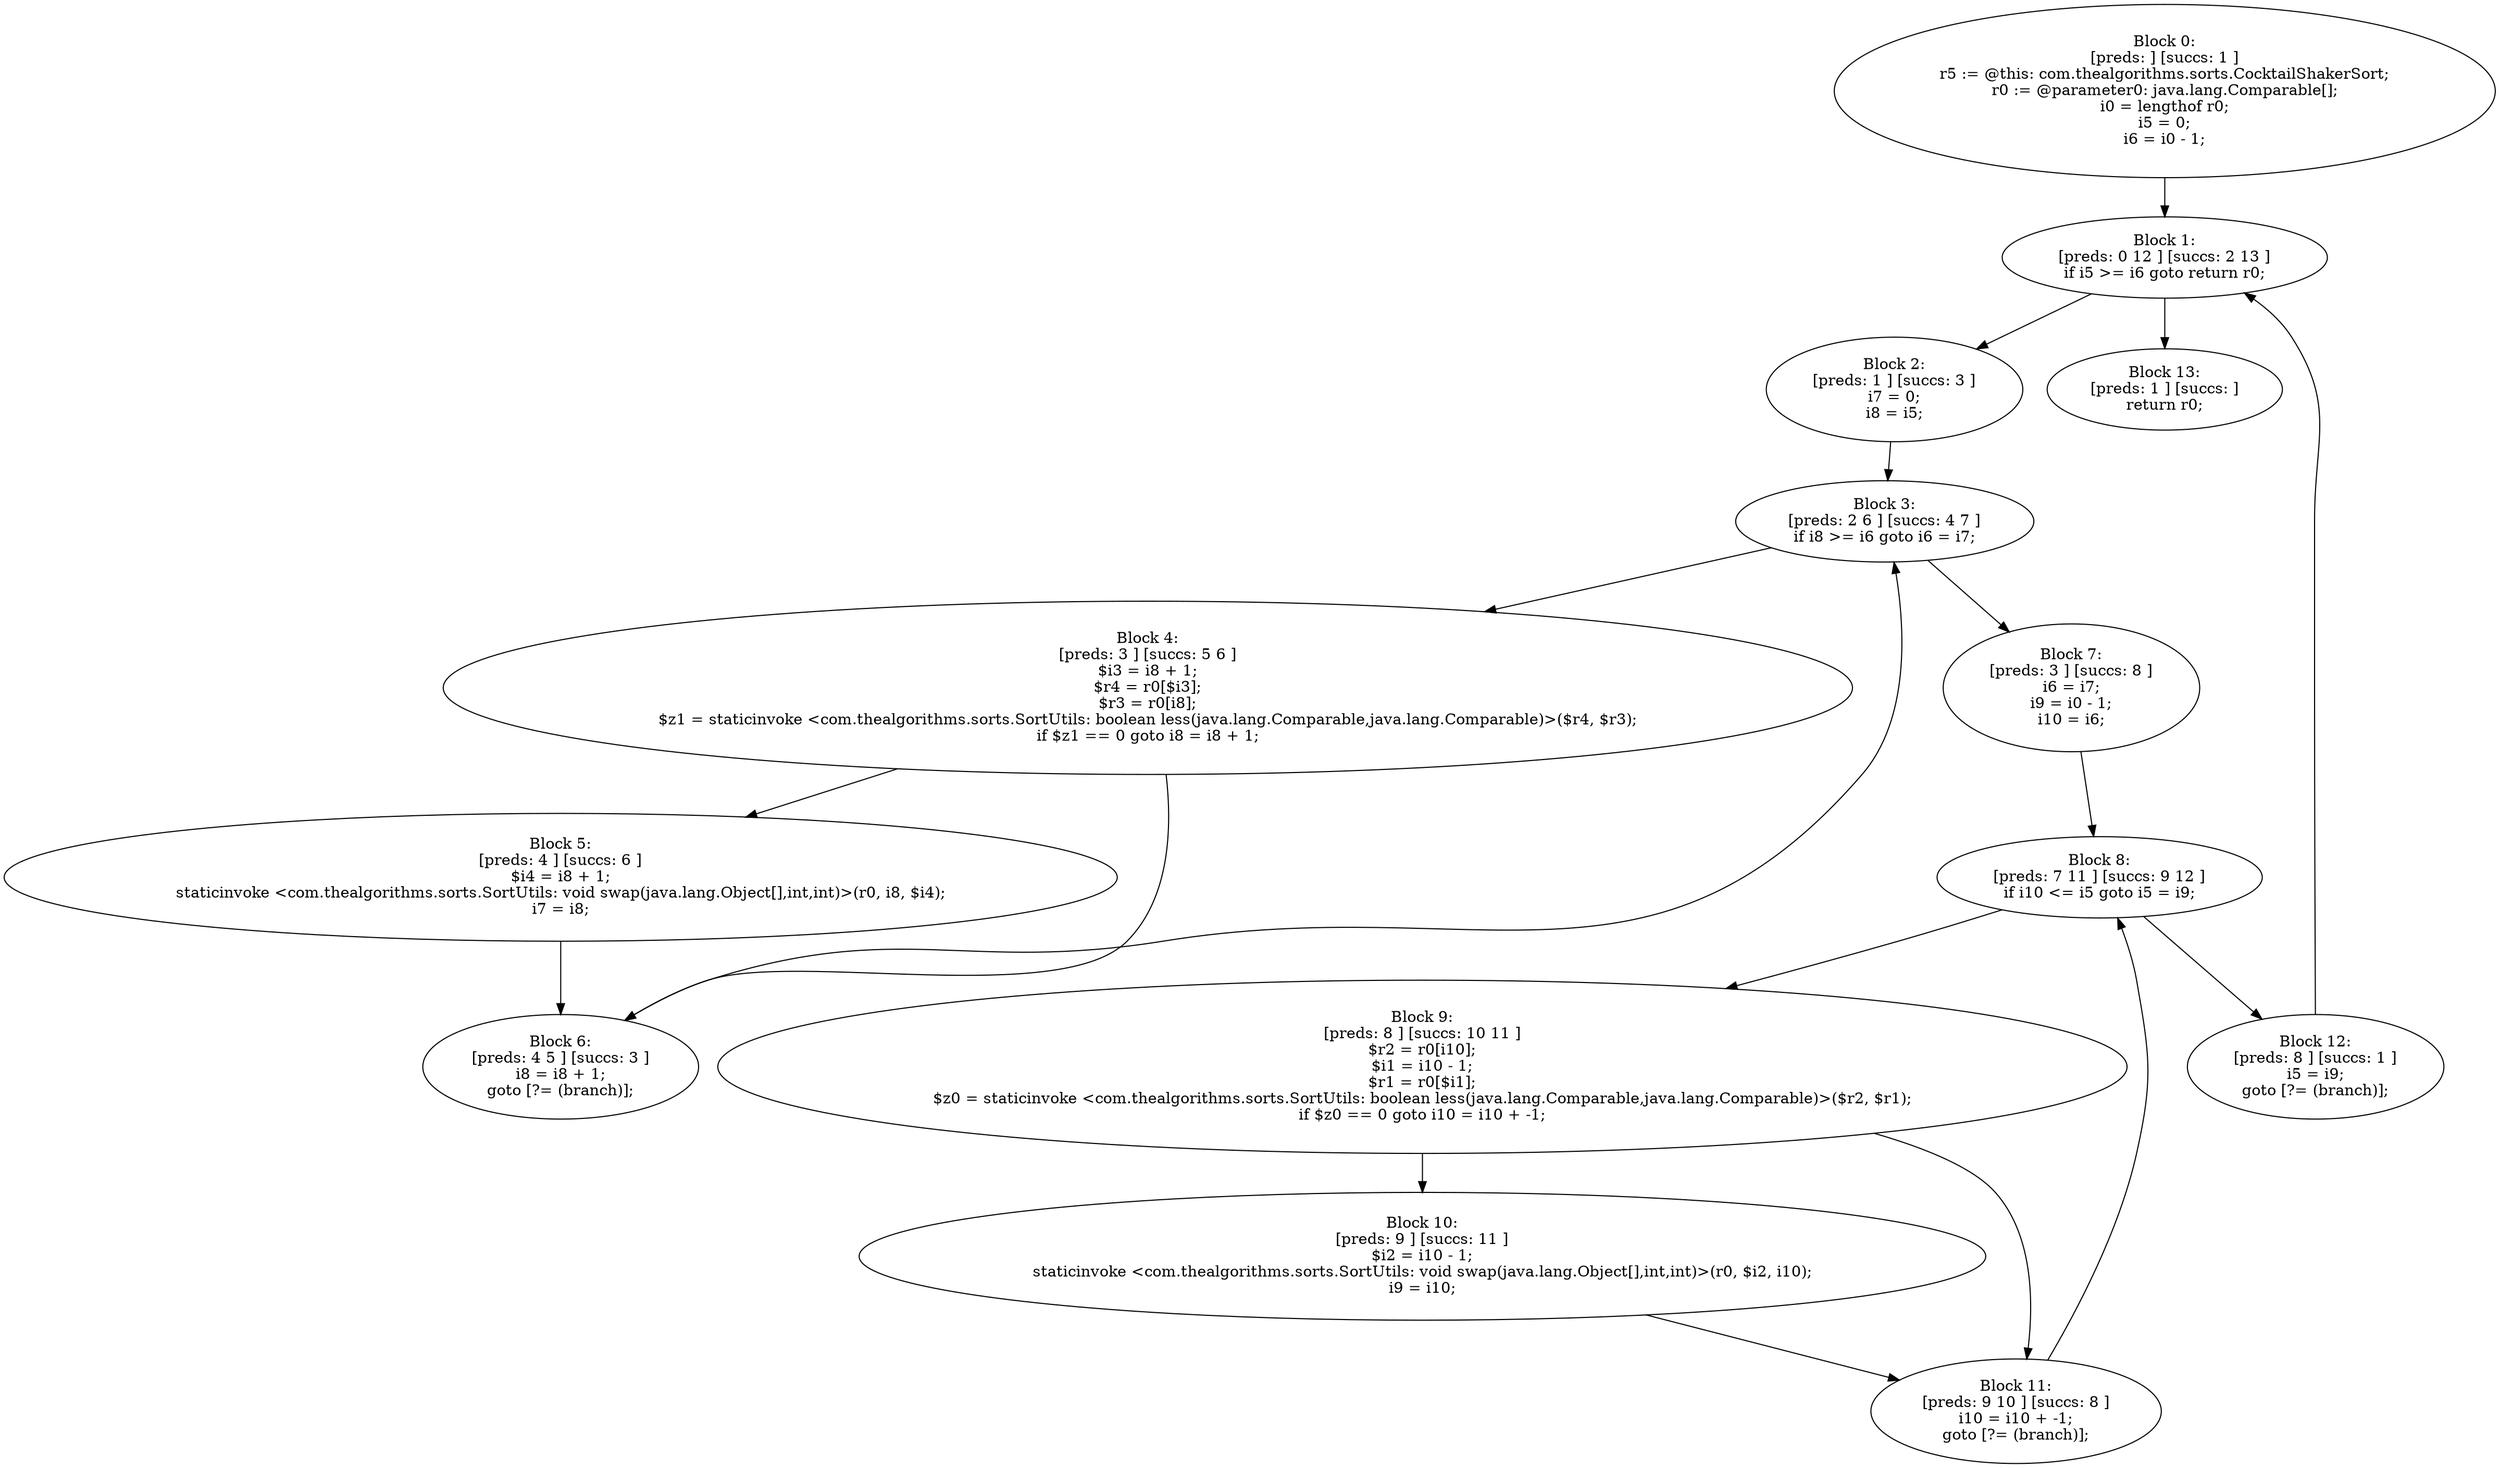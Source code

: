 digraph "unitGraph" {
    "Block 0:
[preds: ] [succs: 1 ]
r5 := @this: com.thealgorithms.sorts.CocktailShakerSort;
r0 := @parameter0: java.lang.Comparable[];
i0 = lengthof r0;
i5 = 0;
i6 = i0 - 1;
"
    "Block 1:
[preds: 0 12 ] [succs: 2 13 ]
if i5 >= i6 goto return r0;
"
    "Block 2:
[preds: 1 ] [succs: 3 ]
i7 = 0;
i8 = i5;
"
    "Block 3:
[preds: 2 6 ] [succs: 4 7 ]
if i8 >= i6 goto i6 = i7;
"
    "Block 4:
[preds: 3 ] [succs: 5 6 ]
$i3 = i8 + 1;
$r4 = r0[$i3];
$r3 = r0[i8];
$z1 = staticinvoke <com.thealgorithms.sorts.SortUtils: boolean less(java.lang.Comparable,java.lang.Comparable)>($r4, $r3);
if $z1 == 0 goto i8 = i8 + 1;
"
    "Block 5:
[preds: 4 ] [succs: 6 ]
$i4 = i8 + 1;
staticinvoke <com.thealgorithms.sorts.SortUtils: void swap(java.lang.Object[],int,int)>(r0, i8, $i4);
i7 = i8;
"
    "Block 6:
[preds: 4 5 ] [succs: 3 ]
i8 = i8 + 1;
goto [?= (branch)];
"
    "Block 7:
[preds: 3 ] [succs: 8 ]
i6 = i7;
i9 = i0 - 1;
i10 = i6;
"
    "Block 8:
[preds: 7 11 ] [succs: 9 12 ]
if i10 <= i5 goto i5 = i9;
"
    "Block 9:
[preds: 8 ] [succs: 10 11 ]
$r2 = r0[i10];
$i1 = i10 - 1;
$r1 = r0[$i1];
$z0 = staticinvoke <com.thealgorithms.sorts.SortUtils: boolean less(java.lang.Comparable,java.lang.Comparable)>($r2, $r1);
if $z0 == 0 goto i10 = i10 + -1;
"
    "Block 10:
[preds: 9 ] [succs: 11 ]
$i2 = i10 - 1;
staticinvoke <com.thealgorithms.sorts.SortUtils: void swap(java.lang.Object[],int,int)>(r0, $i2, i10);
i9 = i10;
"
    "Block 11:
[preds: 9 10 ] [succs: 8 ]
i10 = i10 + -1;
goto [?= (branch)];
"
    "Block 12:
[preds: 8 ] [succs: 1 ]
i5 = i9;
goto [?= (branch)];
"
    "Block 13:
[preds: 1 ] [succs: ]
return r0;
"
    "Block 0:
[preds: ] [succs: 1 ]
r5 := @this: com.thealgorithms.sorts.CocktailShakerSort;
r0 := @parameter0: java.lang.Comparable[];
i0 = lengthof r0;
i5 = 0;
i6 = i0 - 1;
"->"Block 1:
[preds: 0 12 ] [succs: 2 13 ]
if i5 >= i6 goto return r0;
";
    "Block 1:
[preds: 0 12 ] [succs: 2 13 ]
if i5 >= i6 goto return r0;
"->"Block 2:
[preds: 1 ] [succs: 3 ]
i7 = 0;
i8 = i5;
";
    "Block 1:
[preds: 0 12 ] [succs: 2 13 ]
if i5 >= i6 goto return r0;
"->"Block 13:
[preds: 1 ] [succs: ]
return r0;
";
    "Block 2:
[preds: 1 ] [succs: 3 ]
i7 = 0;
i8 = i5;
"->"Block 3:
[preds: 2 6 ] [succs: 4 7 ]
if i8 >= i6 goto i6 = i7;
";
    "Block 3:
[preds: 2 6 ] [succs: 4 7 ]
if i8 >= i6 goto i6 = i7;
"->"Block 4:
[preds: 3 ] [succs: 5 6 ]
$i3 = i8 + 1;
$r4 = r0[$i3];
$r3 = r0[i8];
$z1 = staticinvoke <com.thealgorithms.sorts.SortUtils: boolean less(java.lang.Comparable,java.lang.Comparable)>($r4, $r3);
if $z1 == 0 goto i8 = i8 + 1;
";
    "Block 3:
[preds: 2 6 ] [succs: 4 7 ]
if i8 >= i6 goto i6 = i7;
"->"Block 7:
[preds: 3 ] [succs: 8 ]
i6 = i7;
i9 = i0 - 1;
i10 = i6;
";
    "Block 4:
[preds: 3 ] [succs: 5 6 ]
$i3 = i8 + 1;
$r4 = r0[$i3];
$r3 = r0[i8];
$z1 = staticinvoke <com.thealgorithms.sorts.SortUtils: boolean less(java.lang.Comparable,java.lang.Comparable)>($r4, $r3);
if $z1 == 0 goto i8 = i8 + 1;
"->"Block 5:
[preds: 4 ] [succs: 6 ]
$i4 = i8 + 1;
staticinvoke <com.thealgorithms.sorts.SortUtils: void swap(java.lang.Object[],int,int)>(r0, i8, $i4);
i7 = i8;
";
    "Block 4:
[preds: 3 ] [succs: 5 6 ]
$i3 = i8 + 1;
$r4 = r0[$i3];
$r3 = r0[i8];
$z1 = staticinvoke <com.thealgorithms.sorts.SortUtils: boolean less(java.lang.Comparable,java.lang.Comparable)>($r4, $r3);
if $z1 == 0 goto i8 = i8 + 1;
"->"Block 6:
[preds: 4 5 ] [succs: 3 ]
i8 = i8 + 1;
goto [?= (branch)];
";
    "Block 5:
[preds: 4 ] [succs: 6 ]
$i4 = i8 + 1;
staticinvoke <com.thealgorithms.sorts.SortUtils: void swap(java.lang.Object[],int,int)>(r0, i8, $i4);
i7 = i8;
"->"Block 6:
[preds: 4 5 ] [succs: 3 ]
i8 = i8 + 1;
goto [?= (branch)];
";
    "Block 6:
[preds: 4 5 ] [succs: 3 ]
i8 = i8 + 1;
goto [?= (branch)];
"->"Block 3:
[preds: 2 6 ] [succs: 4 7 ]
if i8 >= i6 goto i6 = i7;
";
    "Block 7:
[preds: 3 ] [succs: 8 ]
i6 = i7;
i9 = i0 - 1;
i10 = i6;
"->"Block 8:
[preds: 7 11 ] [succs: 9 12 ]
if i10 <= i5 goto i5 = i9;
";
    "Block 8:
[preds: 7 11 ] [succs: 9 12 ]
if i10 <= i5 goto i5 = i9;
"->"Block 9:
[preds: 8 ] [succs: 10 11 ]
$r2 = r0[i10];
$i1 = i10 - 1;
$r1 = r0[$i1];
$z0 = staticinvoke <com.thealgorithms.sorts.SortUtils: boolean less(java.lang.Comparable,java.lang.Comparable)>($r2, $r1);
if $z0 == 0 goto i10 = i10 + -1;
";
    "Block 8:
[preds: 7 11 ] [succs: 9 12 ]
if i10 <= i5 goto i5 = i9;
"->"Block 12:
[preds: 8 ] [succs: 1 ]
i5 = i9;
goto [?= (branch)];
";
    "Block 9:
[preds: 8 ] [succs: 10 11 ]
$r2 = r0[i10];
$i1 = i10 - 1;
$r1 = r0[$i1];
$z0 = staticinvoke <com.thealgorithms.sorts.SortUtils: boolean less(java.lang.Comparable,java.lang.Comparable)>($r2, $r1);
if $z0 == 0 goto i10 = i10 + -1;
"->"Block 10:
[preds: 9 ] [succs: 11 ]
$i2 = i10 - 1;
staticinvoke <com.thealgorithms.sorts.SortUtils: void swap(java.lang.Object[],int,int)>(r0, $i2, i10);
i9 = i10;
";
    "Block 9:
[preds: 8 ] [succs: 10 11 ]
$r2 = r0[i10];
$i1 = i10 - 1;
$r1 = r0[$i1];
$z0 = staticinvoke <com.thealgorithms.sorts.SortUtils: boolean less(java.lang.Comparable,java.lang.Comparable)>($r2, $r1);
if $z0 == 0 goto i10 = i10 + -1;
"->"Block 11:
[preds: 9 10 ] [succs: 8 ]
i10 = i10 + -1;
goto [?= (branch)];
";
    "Block 10:
[preds: 9 ] [succs: 11 ]
$i2 = i10 - 1;
staticinvoke <com.thealgorithms.sorts.SortUtils: void swap(java.lang.Object[],int,int)>(r0, $i2, i10);
i9 = i10;
"->"Block 11:
[preds: 9 10 ] [succs: 8 ]
i10 = i10 + -1;
goto [?= (branch)];
";
    "Block 11:
[preds: 9 10 ] [succs: 8 ]
i10 = i10 + -1;
goto [?= (branch)];
"->"Block 8:
[preds: 7 11 ] [succs: 9 12 ]
if i10 <= i5 goto i5 = i9;
";
    "Block 12:
[preds: 8 ] [succs: 1 ]
i5 = i9;
goto [?= (branch)];
"->"Block 1:
[preds: 0 12 ] [succs: 2 13 ]
if i5 >= i6 goto return r0;
";
}
